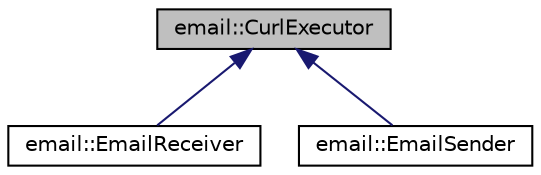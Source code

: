 digraph "email::CurlExecutor"
{
 // LATEX_PDF_SIZE
  edge [fontname="Helvetica",fontsize="10",labelfontname="Helvetica",labelfontsize="10"];
  node [fontname="Helvetica",fontsize="10",shape=record];
  Node1 [label="email::CurlExecutor",height=0.2,width=0.4,color="black", fillcolor="grey75", style="filled", fontcolor="black",tooltip="Abstract class for executing commands using curl."];
  Node1 -> Node2 [dir="back",color="midnightblue",fontsize="10",style="solid",fontname="Helvetica"];
  Node2 [label="email::EmailReceiver",height=0.2,width=0.4,color="black", fillcolor="white", style="filled",URL="$classemail_1_1EmailReceiver.html",tooltip="Email reception wrapper for curl."];
  Node1 -> Node3 [dir="back",color="midnightblue",fontsize="10",style="solid",fontname="Helvetica"];
  Node3 [label="email::EmailSender",height=0.2,width=0.4,color="black", fillcolor="white", style="filled",URL="$classemail_1_1EmailSender.html",tooltip="Email sending wrapper for curl."];
}
